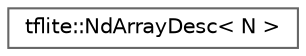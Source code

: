 digraph "Graphical Class Hierarchy"
{
 // LATEX_PDF_SIZE
  bgcolor="transparent";
  edge [fontname=Helvetica,fontsize=10,labelfontname=Helvetica,labelfontsize=10];
  node [fontname=Helvetica,fontsize=10,shape=box,height=0.2,width=0.4];
  rankdir="LR";
  Node0 [id="Node000000",label="tflite::NdArrayDesc\< N \>",height=0.2,width=0.4,color="grey40", fillcolor="white", style="filled",URL="$structtflite_1_1_nd_array_desc.html",tooltip=" "];
}
